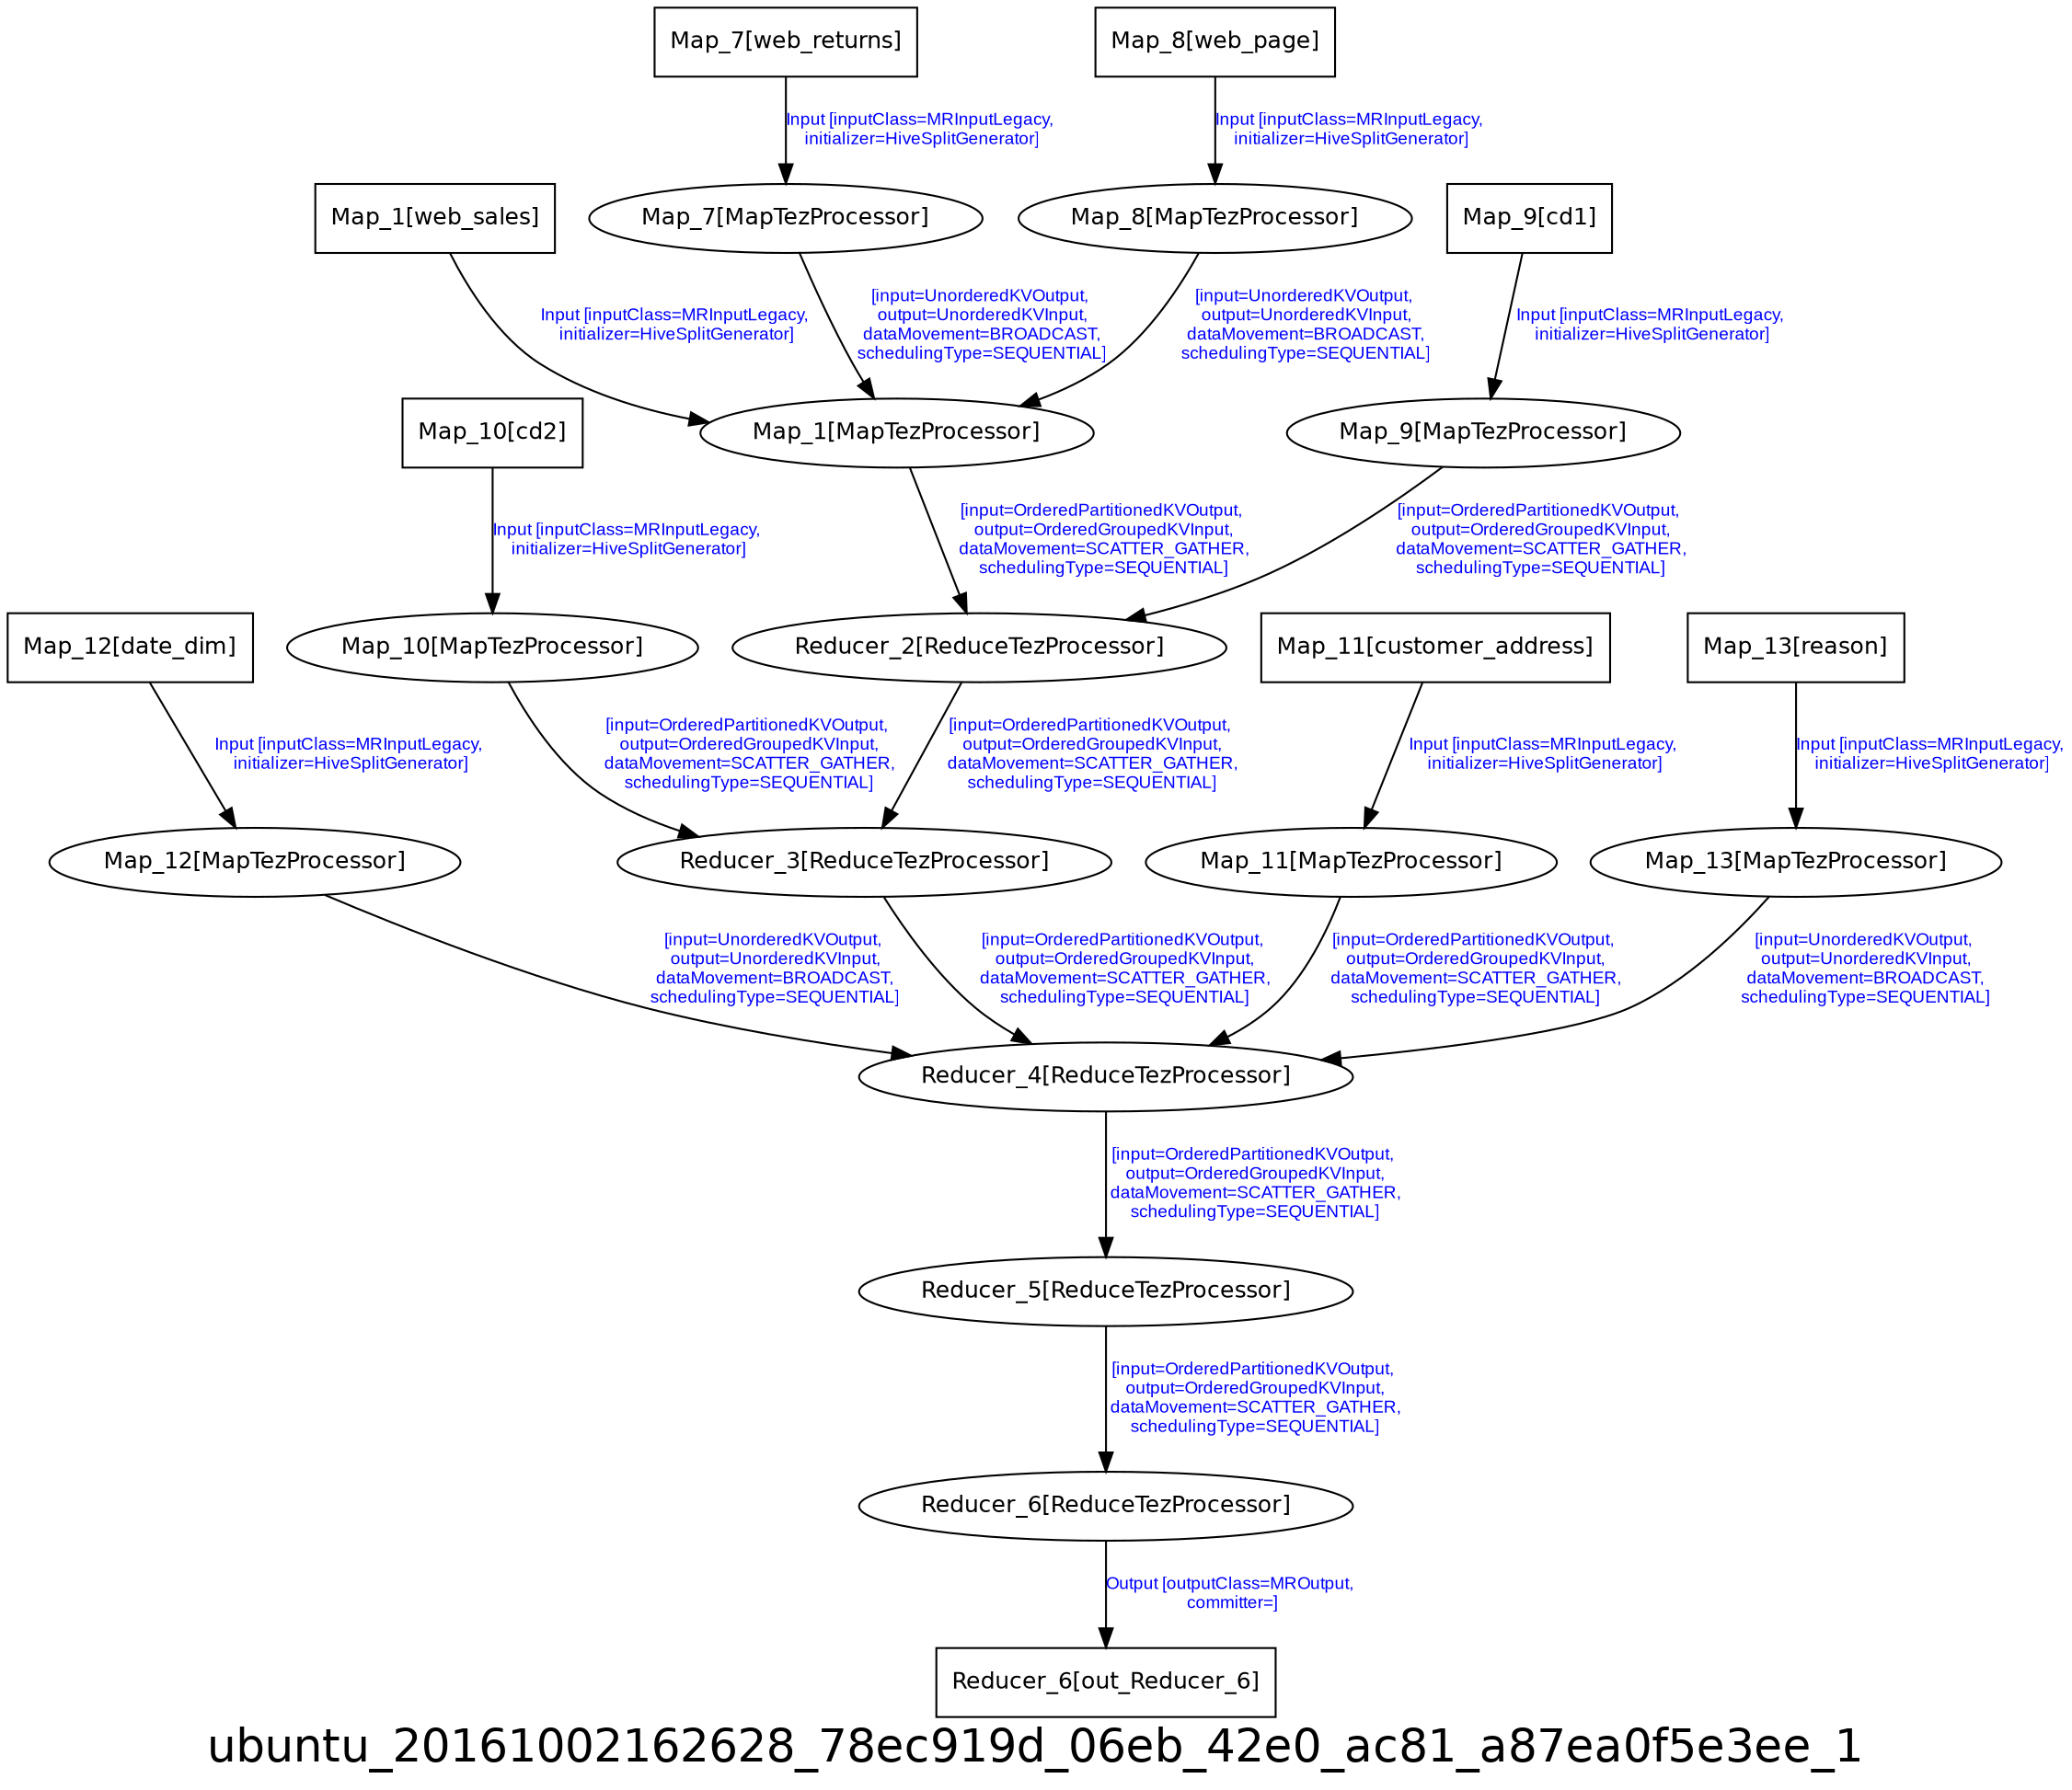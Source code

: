 digraph ubuntu_20161002162628_78ec919d_06eb_42e0_ac81_a87ea0f5e3ee_1 {
graph [ label="ubuntu_20161002162628_78ec919d_06eb_42e0_ac81_a87ea0f5e3ee_1", fontsize=24, fontname=Helvetica];
node [fontsize=12, fontname=Helvetica];
edge [fontsize=9, fontcolor=blue, fontname=Arial];
"ubuntu_20161002162628_78ec919d_06eb_42e0_ac81_a87ea0f5e3ee_1.Reducer_6" [ label = "Reducer_6[ReduceTezProcessor]" ];
"ubuntu_20161002162628_78ec919d_06eb_42e0_ac81_a87ea0f5e3ee_1.Reducer_6" -> "ubuntu_20161002162628_78ec919d_06eb_42e0_ac81_a87ea0f5e3ee_1.Reducer_6_out_Reducer_6" [ label = "Output [outputClass=MROutput,\n committer=]" ];
"ubuntu_20161002162628_78ec919d_06eb_42e0_ac81_a87ea0f5e3ee_1.Map_1_web_sales" [ label = "Map_1[web_sales]", shape = "box" ];
"ubuntu_20161002162628_78ec919d_06eb_42e0_ac81_a87ea0f5e3ee_1.Map_1_web_sales" -> "ubuntu_20161002162628_78ec919d_06eb_42e0_ac81_a87ea0f5e3ee_1.Map_1" [ label = "Input [inputClass=MRInputLegacy,\n initializer=HiveSplitGenerator]" ];
"ubuntu_20161002162628_78ec919d_06eb_42e0_ac81_a87ea0f5e3ee_1.Map_9_cd1" [ label = "Map_9[cd1]", shape = "box" ];
"ubuntu_20161002162628_78ec919d_06eb_42e0_ac81_a87ea0f5e3ee_1.Map_9_cd1" -> "ubuntu_20161002162628_78ec919d_06eb_42e0_ac81_a87ea0f5e3ee_1.Map_9" [ label = "Input [inputClass=MRInputLegacy,\n initializer=HiveSplitGenerator]" ];
"ubuntu_20161002162628_78ec919d_06eb_42e0_ac81_a87ea0f5e3ee_1.Map_7_web_returns" [ label = "Map_7[web_returns]", shape = "box" ];
"ubuntu_20161002162628_78ec919d_06eb_42e0_ac81_a87ea0f5e3ee_1.Map_7_web_returns" -> "ubuntu_20161002162628_78ec919d_06eb_42e0_ac81_a87ea0f5e3ee_1.Map_7" [ label = "Input [inputClass=MRInputLegacy,\n initializer=HiveSplitGenerator]" ];
"ubuntu_20161002162628_78ec919d_06eb_42e0_ac81_a87ea0f5e3ee_1.Reducer_6_out_Reducer_6" [ label = "Reducer_6[out_Reducer_6]", shape = "box" ];
"ubuntu_20161002162628_78ec919d_06eb_42e0_ac81_a87ea0f5e3ee_1.Map_10_cd2" [ label = "Map_10[cd2]", shape = "box" ];
"ubuntu_20161002162628_78ec919d_06eb_42e0_ac81_a87ea0f5e3ee_1.Map_10_cd2" -> "ubuntu_20161002162628_78ec919d_06eb_42e0_ac81_a87ea0f5e3ee_1.Map_10" [ label = "Input [inputClass=MRInputLegacy,\n initializer=HiveSplitGenerator]" ];
"ubuntu_20161002162628_78ec919d_06eb_42e0_ac81_a87ea0f5e3ee_1.Map_12" [ label = "Map_12[MapTezProcessor]" ];
"ubuntu_20161002162628_78ec919d_06eb_42e0_ac81_a87ea0f5e3ee_1.Map_12" -> "ubuntu_20161002162628_78ec919d_06eb_42e0_ac81_a87ea0f5e3ee_1.Reducer_4" [ label = "[input=UnorderedKVOutput,\n output=UnorderedKVInput,\n dataMovement=BROADCAST,\n schedulingType=SEQUENTIAL]" ];
"ubuntu_20161002162628_78ec919d_06eb_42e0_ac81_a87ea0f5e3ee_1.Map_8" [ label = "Map_8[MapTezProcessor]" ];
"ubuntu_20161002162628_78ec919d_06eb_42e0_ac81_a87ea0f5e3ee_1.Map_8" -> "ubuntu_20161002162628_78ec919d_06eb_42e0_ac81_a87ea0f5e3ee_1.Map_1" [ label = "[input=UnorderedKVOutput,\n output=UnorderedKVInput,\n dataMovement=BROADCAST,\n schedulingType=SEQUENTIAL]" ];
"ubuntu_20161002162628_78ec919d_06eb_42e0_ac81_a87ea0f5e3ee_1.Map_9" [ label = "Map_9[MapTezProcessor]" ];
"ubuntu_20161002162628_78ec919d_06eb_42e0_ac81_a87ea0f5e3ee_1.Map_9" -> "ubuntu_20161002162628_78ec919d_06eb_42e0_ac81_a87ea0f5e3ee_1.Reducer_2" [ label = "[input=OrderedPartitionedKVOutput,\n output=OrderedGroupedKVInput,\n dataMovement=SCATTER_GATHER,\n schedulingType=SEQUENTIAL]" ];
"ubuntu_20161002162628_78ec919d_06eb_42e0_ac81_a87ea0f5e3ee_1.Reducer_5" [ label = "Reducer_5[ReduceTezProcessor]" ];
"ubuntu_20161002162628_78ec919d_06eb_42e0_ac81_a87ea0f5e3ee_1.Reducer_5" -> "ubuntu_20161002162628_78ec919d_06eb_42e0_ac81_a87ea0f5e3ee_1.Reducer_6" [ label = "[input=OrderedPartitionedKVOutput,\n output=OrderedGroupedKVInput,\n dataMovement=SCATTER_GATHER,\n schedulingType=SEQUENTIAL]" ];
"ubuntu_20161002162628_78ec919d_06eb_42e0_ac81_a87ea0f5e3ee_1.Map_10" [ label = "Map_10[MapTezProcessor]" ];
"ubuntu_20161002162628_78ec919d_06eb_42e0_ac81_a87ea0f5e3ee_1.Map_10" -> "ubuntu_20161002162628_78ec919d_06eb_42e0_ac81_a87ea0f5e3ee_1.Reducer_3" [ label = "[input=OrderedPartitionedKVOutput,\n output=OrderedGroupedKVInput,\n dataMovement=SCATTER_GATHER,\n schedulingType=SEQUENTIAL]" ];
"ubuntu_20161002162628_78ec919d_06eb_42e0_ac81_a87ea0f5e3ee_1.Map_1" [ label = "Map_1[MapTezProcessor]" ];
"ubuntu_20161002162628_78ec919d_06eb_42e0_ac81_a87ea0f5e3ee_1.Map_1" -> "ubuntu_20161002162628_78ec919d_06eb_42e0_ac81_a87ea0f5e3ee_1.Reducer_2" [ label = "[input=OrderedPartitionedKVOutput,\n output=OrderedGroupedKVInput,\n dataMovement=SCATTER_GATHER,\n schedulingType=SEQUENTIAL]" ];
"ubuntu_20161002162628_78ec919d_06eb_42e0_ac81_a87ea0f5e3ee_1.Map_11" [ label = "Map_11[MapTezProcessor]" ];
"ubuntu_20161002162628_78ec919d_06eb_42e0_ac81_a87ea0f5e3ee_1.Map_11" -> "ubuntu_20161002162628_78ec919d_06eb_42e0_ac81_a87ea0f5e3ee_1.Reducer_4" [ label = "[input=OrderedPartitionedKVOutput,\n output=OrderedGroupedKVInput,\n dataMovement=SCATTER_GATHER,\n schedulingType=SEQUENTIAL]" ];
"ubuntu_20161002162628_78ec919d_06eb_42e0_ac81_a87ea0f5e3ee_1.Map_13_reason" [ label = "Map_13[reason]", shape = "box" ];
"ubuntu_20161002162628_78ec919d_06eb_42e0_ac81_a87ea0f5e3ee_1.Map_13_reason" -> "ubuntu_20161002162628_78ec919d_06eb_42e0_ac81_a87ea0f5e3ee_1.Map_13" [ label = "Input [inputClass=MRInputLegacy,\n initializer=HiveSplitGenerator]" ];
"ubuntu_20161002162628_78ec919d_06eb_42e0_ac81_a87ea0f5e3ee_1.Reducer_2" [ label = "Reducer_2[ReduceTezProcessor]" ];
"ubuntu_20161002162628_78ec919d_06eb_42e0_ac81_a87ea0f5e3ee_1.Reducer_2" -> "ubuntu_20161002162628_78ec919d_06eb_42e0_ac81_a87ea0f5e3ee_1.Reducer_3" [ label = "[input=OrderedPartitionedKVOutput,\n output=OrderedGroupedKVInput,\n dataMovement=SCATTER_GATHER,\n schedulingType=SEQUENTIAL]" ];
"ubuntu_20161002162628_78ec919d_06eb_42e0_ac81_a87ea0f5e3ee_1.Map_12_date_dim" [ label = "Map_12[date_dim]", shape = "box" ];
"ubuntu_20161002162628_78ec919d_06eb_42e0_ac81_a87ea0f5e3ee_1.Map_12_date_dim" -> "ubuntu_20161002162628_78ec919d_06eb_42e0_ac81_a87ea0f5e3ee_1.Map_12" [ label = "Input [inputClass=MRInputLegacy,\n initializer=HiveSplitGenerator]" ];
"ubuntu_20161002162628_78ec919d_06eb_42e0_ac81_a87ea0f5e3ee_1.Map_11_customer_address" [ label = "Map_11[customer_address]", shape = "box" ];
"ubuntu_20161002162628_78ec919d_06eb_42e0_ac81_a87ea0f5e3ee_1.Map_11_customer_address" -> "ubuntu_20161002162628_78ec919d_06eb_42e0_ac81_a87ea0f5e3ee_1.Map_11" [ label = "Input [inputClass=MRInputLegacy,\n initializer=HiveSplitGenerator]" ];
"ubuntu_20161002162628_78ec919d_06eb_42e0_ac81_a87ea0f5e3ee_1.Reducer_3" [ label = "Reducer_3[ReduceTezProcessor]" ];
"ubuntu_20161002162628_78ec919d_06eb_42e0_ac81_a87ea0f5e3ee_1.Reducer_3" -> "ubuntu_20161002162628_78ec919d_06eb_42e0_ac81_a87ea0f5e3ee_1.Reducer_4" [ label = "[input=OrderedPartitionedKVOutput,\n output=OrderedGroupedKVInput,\n dataMovement=SCATTER_GATHER,\n schedulingType=SEQUENTIAL]" ];
"ubuntu_20161002162628_78ec919d_06eb_42e0_ac81_a87ea0f5e3ee_1.Map_13" [ label = "Map_13[MapTezProcessor]" ];
"ubuntu_20161002162628_78ec919d_06eb_42e0_ac81_a87ea0f5e3ee_1.Map_13" -> "ubuntu_20161002162628_78ec919d_06eb_42e0_ac81_a87ea0f5e3ee_1.Reducer_4" [ label = "[input=UnorderedKVOutput,\n output=UnorderedKVInput,\n dataMovement=BROADCAST,\n schedulingType=SEQUENTIAL]" ];
"ubuntu_20161002162628_78ec919d_06eb_42e0_ac81_a87ea0f5e3ee_1.Map_7" [ label = "Map_7[MapTezProcessor]" ];
"ubuntu_20161002162628_78ec919d_06eb_42e0_ac81_a87ea0f5e3ee_1.Map_7" -> "ubuntu_20161002162628_78ec919d_06eb_42e0_ac81_a87ea0f5e3ee_1.Map_1" [ label = "[input=UnorderedKVOutput,\n output=UnorderedKVInput,\n dataMovement=BROADCAST,\n schedulingType=SEQUENTIAL]" ];
"ubuntu_20161002162628_78ec919d_06eb_42e0_ac81_a87ea0f5e3ee_1.Reducer_4" [ label = "Reducer_4[ReduceTezProcessor]" ];
"ubuntu_20161002162628_78ec919d_06eb_42e0_ac81_a87ea0f5e3ee_1.Reducer_4" -> "ubuntu_20161002162628_78ec919d_06eb_42e0_ac81_a87ea0f5e3ee_1.Reducer_5" [ label = "[input=OrderedPartitionedKVOutput,\n output=OrderedGroupedKVInput,\n dataMovement=SCATTER_GATHER,\n schedulingType=SEQUENTIAL]" ];
"ubuntu_20161002162628_78ec919d_06eb_42e0_ac81_a87ea0f5e3ee_1.Map_8_web_page" [ label = "Map_8[web_page]", shape = "box" ];
"ubuntu_20161002162628_78ec919d_06eb_42e0_ac81_a87ea0f5e3ee_1.Map_8_web_page" -> "ubuntu_20161002162628_78ec919d_06eb_42e0_ac81_a87ea0f5e3ee_1.Map_8" [ label = "Input [inputClass=MRInputLegacy,\n initializer=HiveSplitGenerator]" ];
}
